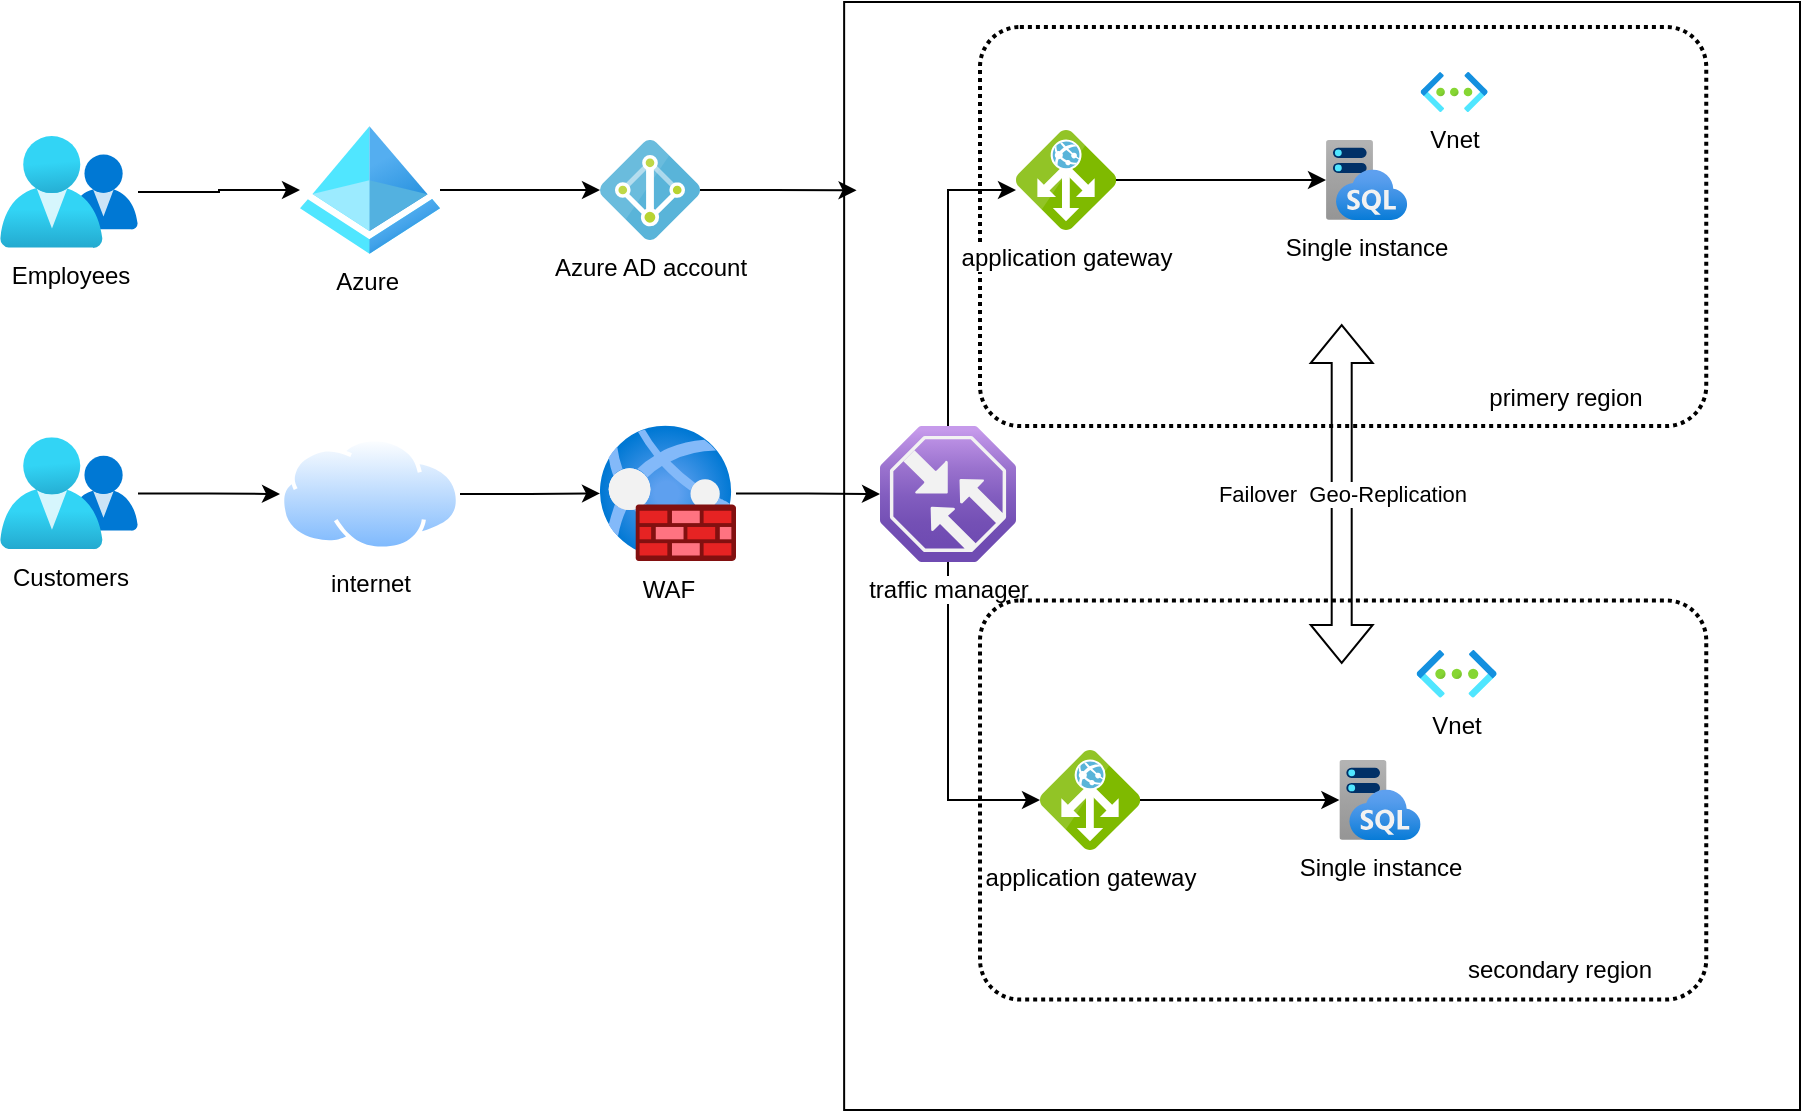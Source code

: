 <mxfile version="21.6.7" type="github">
  <diagram name="Page-1" id="tK2lgRRCttZ0sFsDsxY8">
    <mxGraphModel dx="2327" dy="830" grid="1" gridSize="10" guides="1" tooltips="1" connect="1" arrows="1" fold="1" page="1" pageScale="1" pageWidth="827" pageHeight="1169" math="0" shadow="0">
      <root>
        <mxCell id="0" />
        <mxCell id="1" parent="0" />
        <mxCell id="wLpp8G6lTlrsZRuB6SXd-1" value="" style="rounded=0;whiteSpace=wrap;html=1;" vertex="1" parent="1">
          <mxGeometry x="152.07" y="36" width="477.93" height="554" as="geometry" />
        </mxCell>
        <mxCell id="wLpp8G6lTlrsZRuB6SXd-58" value="" style="rounded=1;arcSize=10;dashed=1;fillColor=none;gradientColor=none;dashPattern=1 1;strokeWidth=2;" vertex="1" parent="1">
          <mxGeometry x="220" y="48.5" width="363.13" height="199.5" as="geometry" />
        </mxCell>
        <mxCell id="wLpp8G6lTlrsZRuB6SXd-6" style="edgeStyle=orthogonalEdgeStyle;rounded=0;orthogonalLoop=1;jettySize=auto;html=1;" edge="1" parent="1" source="wLpp8G6lTlrsZRuB6SXd-29" target="wLpp8G6lTlrsZRuB6SXd-4">
          <mxGeometry relative="1" as="geometry" />
        </mxCell>
        <mxCell id="wLpp8G6lTlrsZRuB6SXd-2" value="internet&lt;br&gt;" style="image;aspect=fixed;perimeter=ellipsePerimeter;html=1;align=center;shadow=0;dashed=0;spacingTop=3;image=img/lib/active_directory/internet_cloud.svg;" vertex="1" parent="1">
          <mxGeometry x="-130" y="253.65" width="90" height="56.7" as="geometry" />
        </mxCell>
        <mxCell id="wLpp8G6lTlrsZRuB6SXd-9" style="edgeStyle=orthogonalEdgeStyle;rounded=0;orthogonalLoop=1;jettySize=auto;html=1;" edge="1" parent="1" source="wLpp8G6lTlrsZRuB6SXd-4" target="wLpp8G6lTlrsZRuB6SXd-8">
          <mxGeometry relative="1" as="geometry">
            <Array as="points">
              <mxPoint x="204" y="435" />
            </Array>
          </mxGeometry>
        </mxCell>
        <mxCell id="wLpp8G6lTlrsZRuB6SXd-10" style="edgeStyle=orthogonalEdgeStyle;rounded=0;orthogonalLoop=1;jettySize=auto;html=1;" edge="1" parent="1" source="wLpp8G6lTlrsZRuB6SXd-4" target="wLpp8G6lTlrsZRuB6SXd-7">
          <mxGeometry relative="1" as="geometry">
            <Array as="points">
              <mxPoint x="204" y="130" />
            </Array>
          </mxGeometry>
        </mxCell>
        <mxCell id="wLpp8G6lTlrsZRuB6SXd-4" value="traffic manager" style="image;aspect=fixed;html=1;points=[];align=center;fontSize=12;image=img/lib/azure2/networking/Traffic_Manager_Profiles.svg;" vertex="1" parent="1">
          <mxGeometry x="170" y="248" width="68" height="68" as="geometry" />
        </mxCell>
        <mxCell id="wLpp8G6lTlrsZRuB6SXd-20" style="edgeStyle=orthogonalEdgeStyle;rounded=0;orthogonalLoop=1;jettySize=auto;html=1;" edge="1" parent="1" source="wLpp8G6lTlrsZRuB6SXd-7" target="wLpp8G6lTlrsZRuB6SXd-19">
          <mxGeometry relative="1" as="geometry" />
        </mxCell>
        <mxCell id="wLpp8G6lTlrsZRuB6SXd-7" value="application gateway" style="image;sketch=0;aspect=fixed;html=1;points=[];align=center;fontSize=12;image=img/lib/mscae/Application_Gateway.svg;" vertex="1" parent="1">
          <mxGeometry x="238" y="100" width="50" height="50" as="geometry" />
        </mxCell>
        <mxCell id="wLpp8G6lTlrsZRuB6SXd-22" style="edgeStyle=orthogonalEdgeStyle;rounded=0;orthogonalLoop=1;jettySize=auto;html=1;" edge="1" parent="1" source="wLpp8G6lTlrsZRuB6SXd-8" target="wLpp8G6lTlrsZRuB6SXd-15">
          <mxGeometry relative="1" as="geometry" />
        </mxCell>
        <mxCell id="wLpp8G6lTlrsZRuB6SXd-8" value="application gateway" style="image;sketch=0;aspect=fixed;html=1;points=[];align=center;fontSize=12;image=img/lib/mscae/Application_Gateway.svg;" vertex="1" parent="1">
          <mxGeometry x="250.0" y="410" width="50" height="50" as="geometry" />
        </mxCell>
        <mxCell id="wLpp8G6lTlrsZRuB6SXd-15" value="Single instance" style="image;aspect=fixed;html=1;points=[];align=center;fontSize=12;image=img/lib/azure2/databases/SQL_Managed_Instance.svg;" vertex="1" parent="1">
          <mxGeometry x="399.69" y="415" width="40.63" height="40" as="geometry" />
        </mxCell>
        <mxCell id="wLpp8G6lTlrsZRuB6SXd-19" value="Single instance" style="image;aspect=fixed;html=1;points=[];align=center;fontSize=12;image=img/lib/azure2/databases/SQL_Managed_Instance.svg;" vertex="1" parent="1">
          <mxGeometry x="393" y="105" width="40.63" height="40" as="geometry" />
        </mxCell>
        <mxCell id="wLpp8G6lTlrsZRuB6SXd-67" style="edgeStyle=orthogonalEdgeStyle;rounded=0;orthogonalLoop=1;jettySize=auto;html=1;" edge="1" parent="1" source="wLpp8G6lTlrsZRuB6SXd-26" target="wLpp8G6lTlrsZRuB6SXd-34">
          <mxGeometry relative="1" as="geometry" />
        </mxCell>
        <mxCell id="wLpp8G6lTlrsZRuB6SXd-26" value="Azure&amp;nbsp;&lt;br&gt;" style="image;aspect=fixed;html=1;points=[];align=center;fontSize=12;image=img/lib/azure2/identity/Azure_Active_Directory.svg;" vertex="1" parent="1">
          <mxGeometry x="-120" y="98" width="70" height="64" as="geometry" />
        </mxCell>
        <mxCell id="wLpp8G6lTlrsZRuB6SXd-30" style="edgeStyle=orthogonalEdgeStyle;rounded=0;orthogonalLoop=1;jettySize=auto;html=1;entryX=0;entryY=0.5;entryDx=0;entryDy=0;" edge="1" parent="1" source="wLpp8G6lTlrsZRuB6SXd-27" target="wLpp8G6lTlrsZRuB6SXd-2">
          <mxGeometry relative="1" as="geometry" />
        </mxCell>
        <mxCell id="wLpp8G6lTlrsZRuB6SXd-27" value="Customers" style="image;aspect=fixed;html=1;points=[];align=center;fontSize=12;image=img/lib/azure2/management_governance/My_Customers.svg;" vertex="1" parent="1">
          <mxGeometry x="-270" y="253.65" width="69" height="56.0" as="geometry" />
        </mxCell>
        <mxCell id="wLpp8G6lTlrsZRuB6SXd-32" style="edgeStyle=orthogonalEdgeStyle;rounded=0;orthogonalLoop=1;jettySize=auto;html=1;" edge="1" parent="1" source="wLpp8G6lTlrsZRuB6SXd-31" target="wLpp8G6lTlrsZRuB6SXd-26">
          <mxGeometry relative="1" as="geometry" />
        </mxCell>
        <mxCell id="wLpp8G6lTlrsZRuB6SXd-31" value="Employees" style="image;aspect=fixed;html=1;points=[];align=center;fontSize=12;image=img/lib/azure2/management_governance/My_Customers.svg;" vertex="1" parent="1">
          <mxGeometry x="-270" y="103" width="69" height="56.0" as="geometry" />
        </mxCell>
        <mxCell id="wLpp8G6lTlrsZRuB6SXd-65" style="edgeStyle=orthogonalEdgeStyle;rounded=0;orthogonalLoop=1;jettySize=auto;html=1;entryX=0.013;entryY=0.17;entryDx=0;entryDy=0;entryPerimeter=0;" edge="1" parent="1" source="wLpp8G6lTlrsZRuB6SXd-34" target="wLpp8G6lTlrsZRuB6SXd-1">
          <mxGeometry relative="1" as="geometry" />
        </mxCell>
        <mxCell id="wLpp8G6lTlrsZRuB6SXd-34" value="Azure AD account&lt;br&gt;" style="image;sketch=0;aspect=fixed;html=1;points=[];align=center;fontSize=12;image=img/lib/mscae/Active_Directory.svg;" vertex="1" parent="1">
          <mxGeometry x="30" y="105" width="50" height="50" as="geometry" />
        </mxCell>
        <mxCell id="wLpp8G6lTlrsZRuB6SXd-44" value="Vnet&lt;br&gt;" style="image;aspect=fixed;html=1;points=[];align=center;fontSize=12;image=img/lib/azure2/networking/Virtual_Networks.svg;" vertex="1" parent="1">
          <mxGeometry x="440.32" y="71" width="33.5" height="20" as="geometry" />
        </mxCell>
        <mxCell id="wLpp8G6lTlrsZRuB6SXd-45" value="Vnet&lt;br&gt;" style="image;aspect=fixed;html=1;points=[];align=center;fontSize=12;image=img/lib/azure2/networking/Virtual_Networks.svg;" vertex="1" parent="1">
          <mxGeometry x="438.31" y="360" width="40" height="23.88" as="geometry" />
        </mxCell>
        <mxCell id="wLpp8G6lTlrsZRuB6SXd-55" value="" style="rounded=1;arcSize=10;dashed=1;fillColor=none;gradientColor=none;dashPattern=1 1;strokeWidth=2;" vertex="1" parent="1">
          <mxGeometry x="220" y="335.25" width="363.13" height="199.5" as="geometry" />
        </mxCell>
        <mxCell id="wLpp8G6lTlrsZRuB6SXd-56" value="primery region" style="text;strokeColor=none;align=center;fillColor=none;html=1;verticalAlign=middle;whiteSpace=wrap;rounded=0;" vertex="1" parent="1">
          <mxGeometry x="440.32" y="213.65" width="146.18" height="40" as="geometry" />
        </mxCell>
        <mxCell id="wLpp8G6lTlrsZRuB6SXd-57" value="secondary region" style="text;strokeColor=none;align=center;fillColor=none;html=1;verticalAlign=middle;whiteSpace=wrap;rounded=0;" vertex="1" parent="1">
          <mxGeometry x="436.95" y="500" width="146.18" height="40" as="geometry" />
        </mxCell>
        <mxCell id="wLpp8G6lTlrsZRuB6SXd-60" value="" style="edgeStyle=orthogonalEdgeStyle;rounded=0;orthogonalLoop=1;jettySize=auto;html=1;" edge="1" parent="1" source="wLpp8G6lTlrsZRuB6SXd-2" target="wLpp8G6lTlrsZRuB6SXd-29">
          <mxGeometry relative="1" as="geometry">
            <mxPoint x="-40" y="282" as="sourcePoint" />
            <mxPoint x="150" y="294" as="targetPoint" />
          </mxGeometry>
        </mxCell>
        <mxCell id="wLpp8G6lTlrsZRuB6SXd-29" value="WAF" style="image;aspect=fixed;html=1;points=[];align=center;fontSize=12;image=img/lib/azure2/networking/Web_Application_Firewall_Policies_WAF.svg;" vertex="1" parent="1">
          <mxGeometry x="30" y="247.65" width="68" height="68" as="geometry" />
        </mxCell>
        <mxCell id="wLpp8G6lTlrsZRuB6SXd-62" value="Failover&amp;nbsp; Geo-Replication" style="shape=flexArrow;endArrow=classic;startArrow=classic;html=1;rounded=0;" edge="1" parent="1">
          <mxGeometry x="0.008" width="100" height="100" relative="1" as="geometry">
            <mxPoint x="400.85" y="367" as="sourcePoint" />
            <mxPoint x="400.85" y="197" as="targetPoint" />
            <mxPoint as="offset" />
          </mxGeometry>
        </mxCell>
      </root>
    </mxGraphModel>
  </diagram>
</mxfile>

